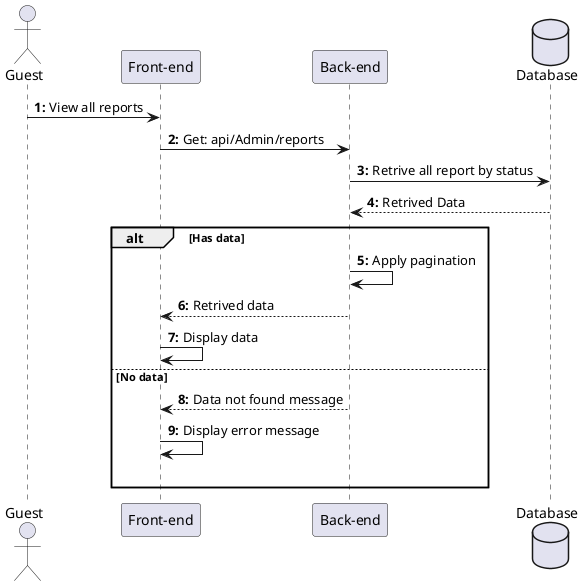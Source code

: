 @startuml ViewAllReports

actor Guest as user
participant "Front-end" as client
participant "Back-end" as server 
database "Database" as db

autonumber "<b>0:"

user -> client : View all reports 
client -> server : Get: api/Admin/reports
server -> db : Retrive all report by status
db --> server : Retrived Data

alt Has data
    server -> server : Apply pagination
    server --> client : Retrived data
    client -> client : Display data

else No data
    server --> client : Data not found message
    client -> client : Display error message 
    |||
end 
@enduml